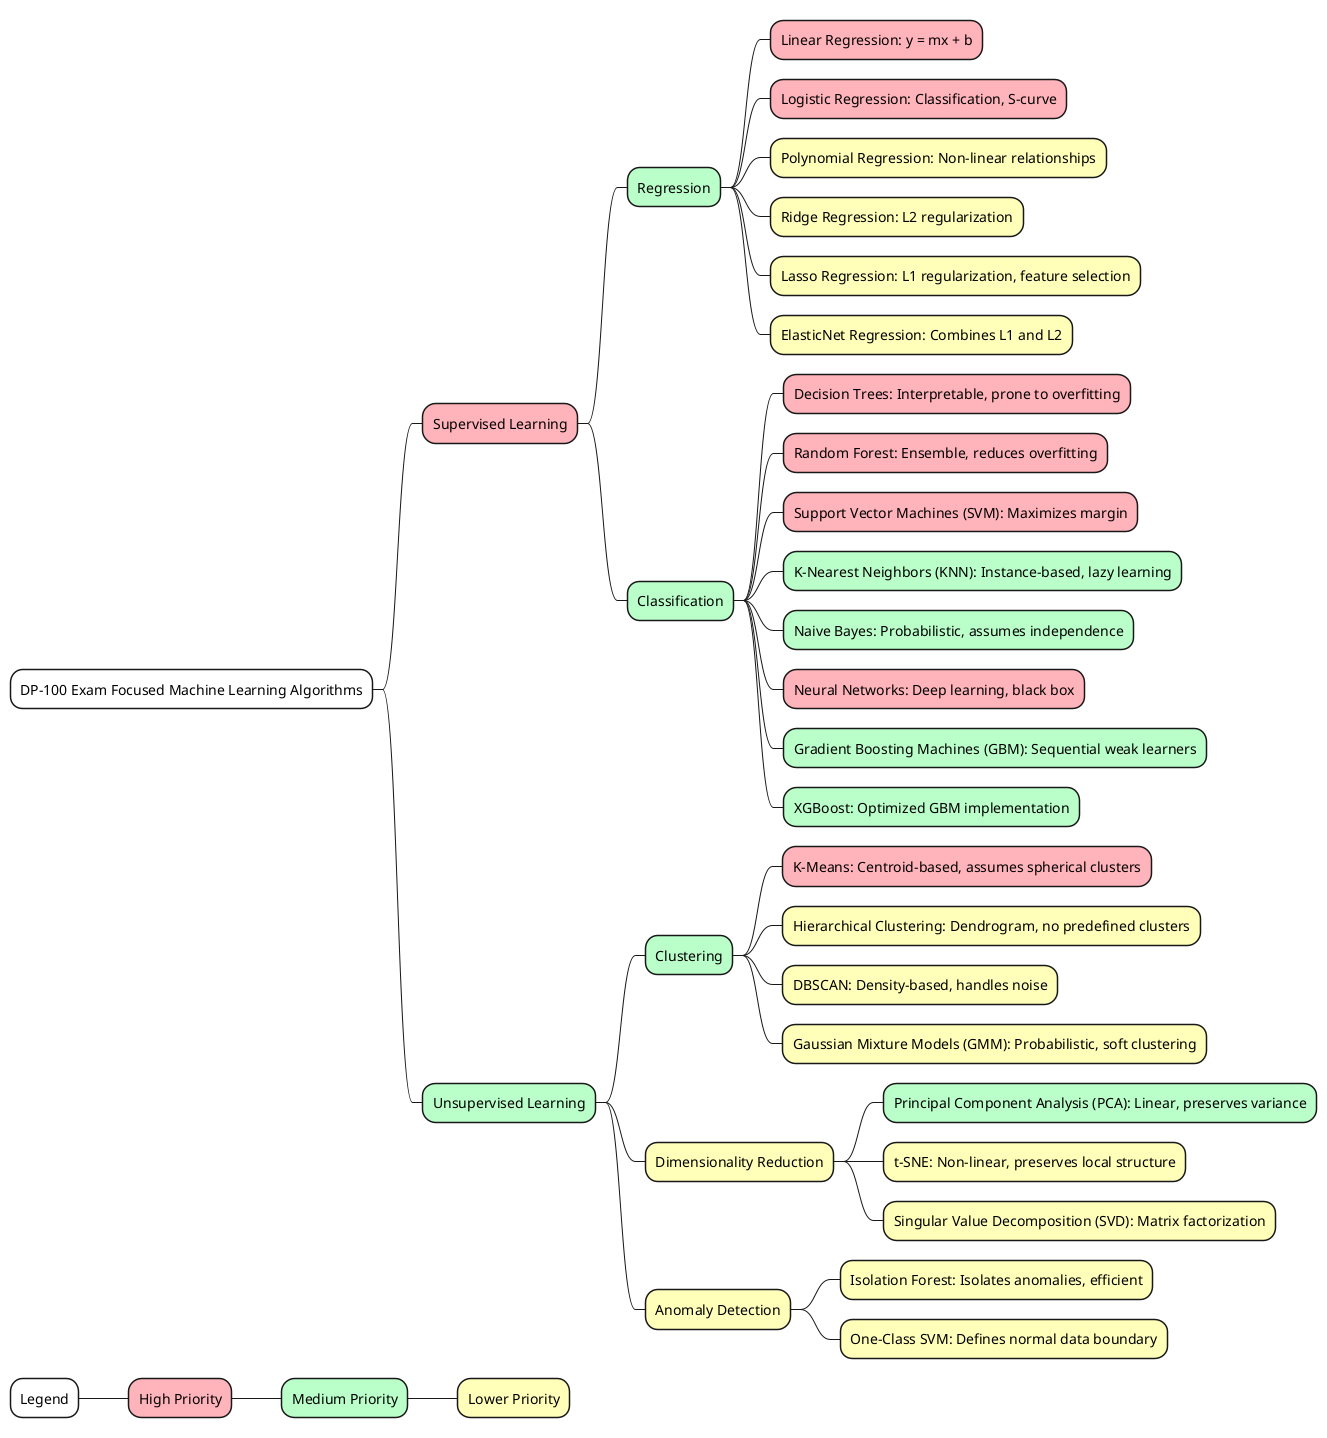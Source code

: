 @startmindmap
<style>
mindmapDiagram {
  node {
    BackgroundColor white
  }
}
</style>
* DP-100 Exam Focused Machine Learning Algorithms
**[#FFB3BA] Supervised Learning
***[#BAFFC9] Regression
****[#FFB3BA] Linear Regression: y = mx + b
****[#FFB3BA] Logistic Regression: Classification, S-curve
****[#FFFFBA] Polynomial Regression: Non-linear relationships
****[#FFFFBA] Ridge Regression: L2 regularization
****[#FFFFBA] Lasso Regression: L1 regularization, feature selection
****[#FFFFBA] ElasticNet Regression: Combines L1 and L2
***[#BAFFC9] Classification
****[#FFB3BA] Decision Trees: Interpretable, prone to overfitting
****[#FFB3BA] Random Forest: Ensemble, reduces overfitting
****[#FFB3BA] Support Vector Machines (SVM): Maximizes margin
****[#BAFFC9] K-Nearest Neighbors (KNN): Instance-based, lazy learning
****[#BAFFC9] Naive Bayes: Probabilistic, assumes independence
****[#FFB3BA] Neural Networks: Deep learning, black box
****[#BAFFC9] Gradient Boosting Machines (GBM): Sequential weak learners
****[#BAFFC9] XGBoost: Optimized GBM implementation
**[#BAFFC9] Unsupervised Learning
***[#BAFFC9] Clustering
****[#FFB3BA] K-Means: Centroid-based, assumes spherical clusters
****[#FFFFBA] Hierarchical Clustering: Dendrogram, no predefined clusters
****[#FFFFBA] DBSCAN: Density-based, handles noise
****[#FFFFBA] Gaussian Mixture Models (GMM): Probabilistic, soft clustering
***[#FFFFBA] Dimensionality Reduction
****[#BAFFC9] Principal Component Analysis (PCA): Linear, preserves variance
****[#FFFFBA] t-SNE: Non-linear, preserves local structure
****[#FFFFBA] Singular Value Decomposition (SVD): Matrix factorization
***[#FFFFBA] Anomaly Detection
****[#FFFFBA] Isolation Forest: Isolates anomalies, efficient
****[#FFFFBA] One-Class SVM: Defines normal data boundary

* Legend
**[#FFB3BA] High Priority
***[#BAFFC9] Medium Priority
****[#FFFFBA] Lower Priority
@endmindmap
